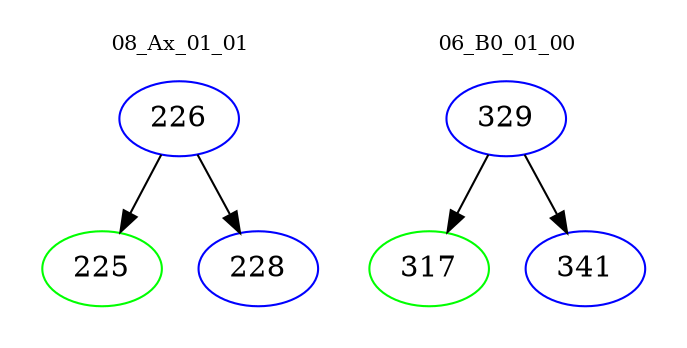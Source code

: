 digraph{
subgraph cluster_0 {
color = white
label = "08_Ax_01_01";
fontsize=10;
T0_226 [label="226", color="blue"]
T0_226 -> T0_225 [color="black"]
T0_225 [label="225", color="green"]
T0_226 -> T0_228 [color="black"]
T0_228 [label="228", color="blue"]
}
subgraph cluster_1 {
color = white
label = "06_B0_01_00";
fontsize=10;
T1_329 [label="329", color="blue"]
T1_329 -> T1_317 [color="black"]
T1_317 [label="317", color="green"]
T1_329 -> T1_341 [color="black"]
T1_341 [label="341", color="blue"]
}
}
